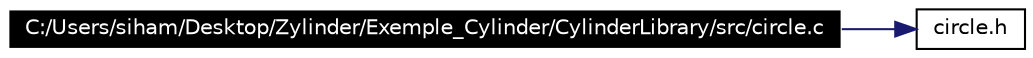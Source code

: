 digraph G
{
  edge [fontname="Helvetica",fontsize=10,labelfontname="Helvetica",labelfontsize=10];
  node [fontname="Helvetica",fontsize=10,shape=record];
  rankdir=LR;
  Node1 [label="C:/Users/siham/Desktop/Zylinder/Exemple_Cylinder/CylinderLibrary/src/circle.c",height=0.2,width=0.4,color="white", fillcolor="black", style="filled" fontcolor="white"];
  Node1 -> Node2 [color="midnightblue",fontsize=10,style="solid"];
  Node2 [label="circle.h",height=0.2,width=0.4,color="black", fillcolor="white", style="filled",URL="$circle_8h-source.html"];
}
